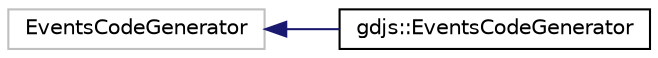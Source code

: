 digraph "Graphical Class Hierarchy"
{
  edge [fontname="Helvetica",fontsize="10",labelfontname="Helvetica",labelfontsize="10"];
  node [fontname="Helvetica",fontsize="10",shape=record];
  rankdir="LR";
  Node1 [label="EventsCodeGenerator",height=0.2,width=0.4,color="grey75", fillcolor="white", style="filled"];
  Node1 -> Node2 [dir="back",color="midnightblue",fontsize="10",style="solid",fontname="Helvetica"];
  Node2 [label="gdjs::EventsCodeGenerator",height=0.2,width=0.4,color="black", fillcolor="white", style="filled",URL="$d7/d4f/classgdjs_1_1_events_code_generator.html",tooltip="The class being responsible for generating Javascript code from events. "];
}
